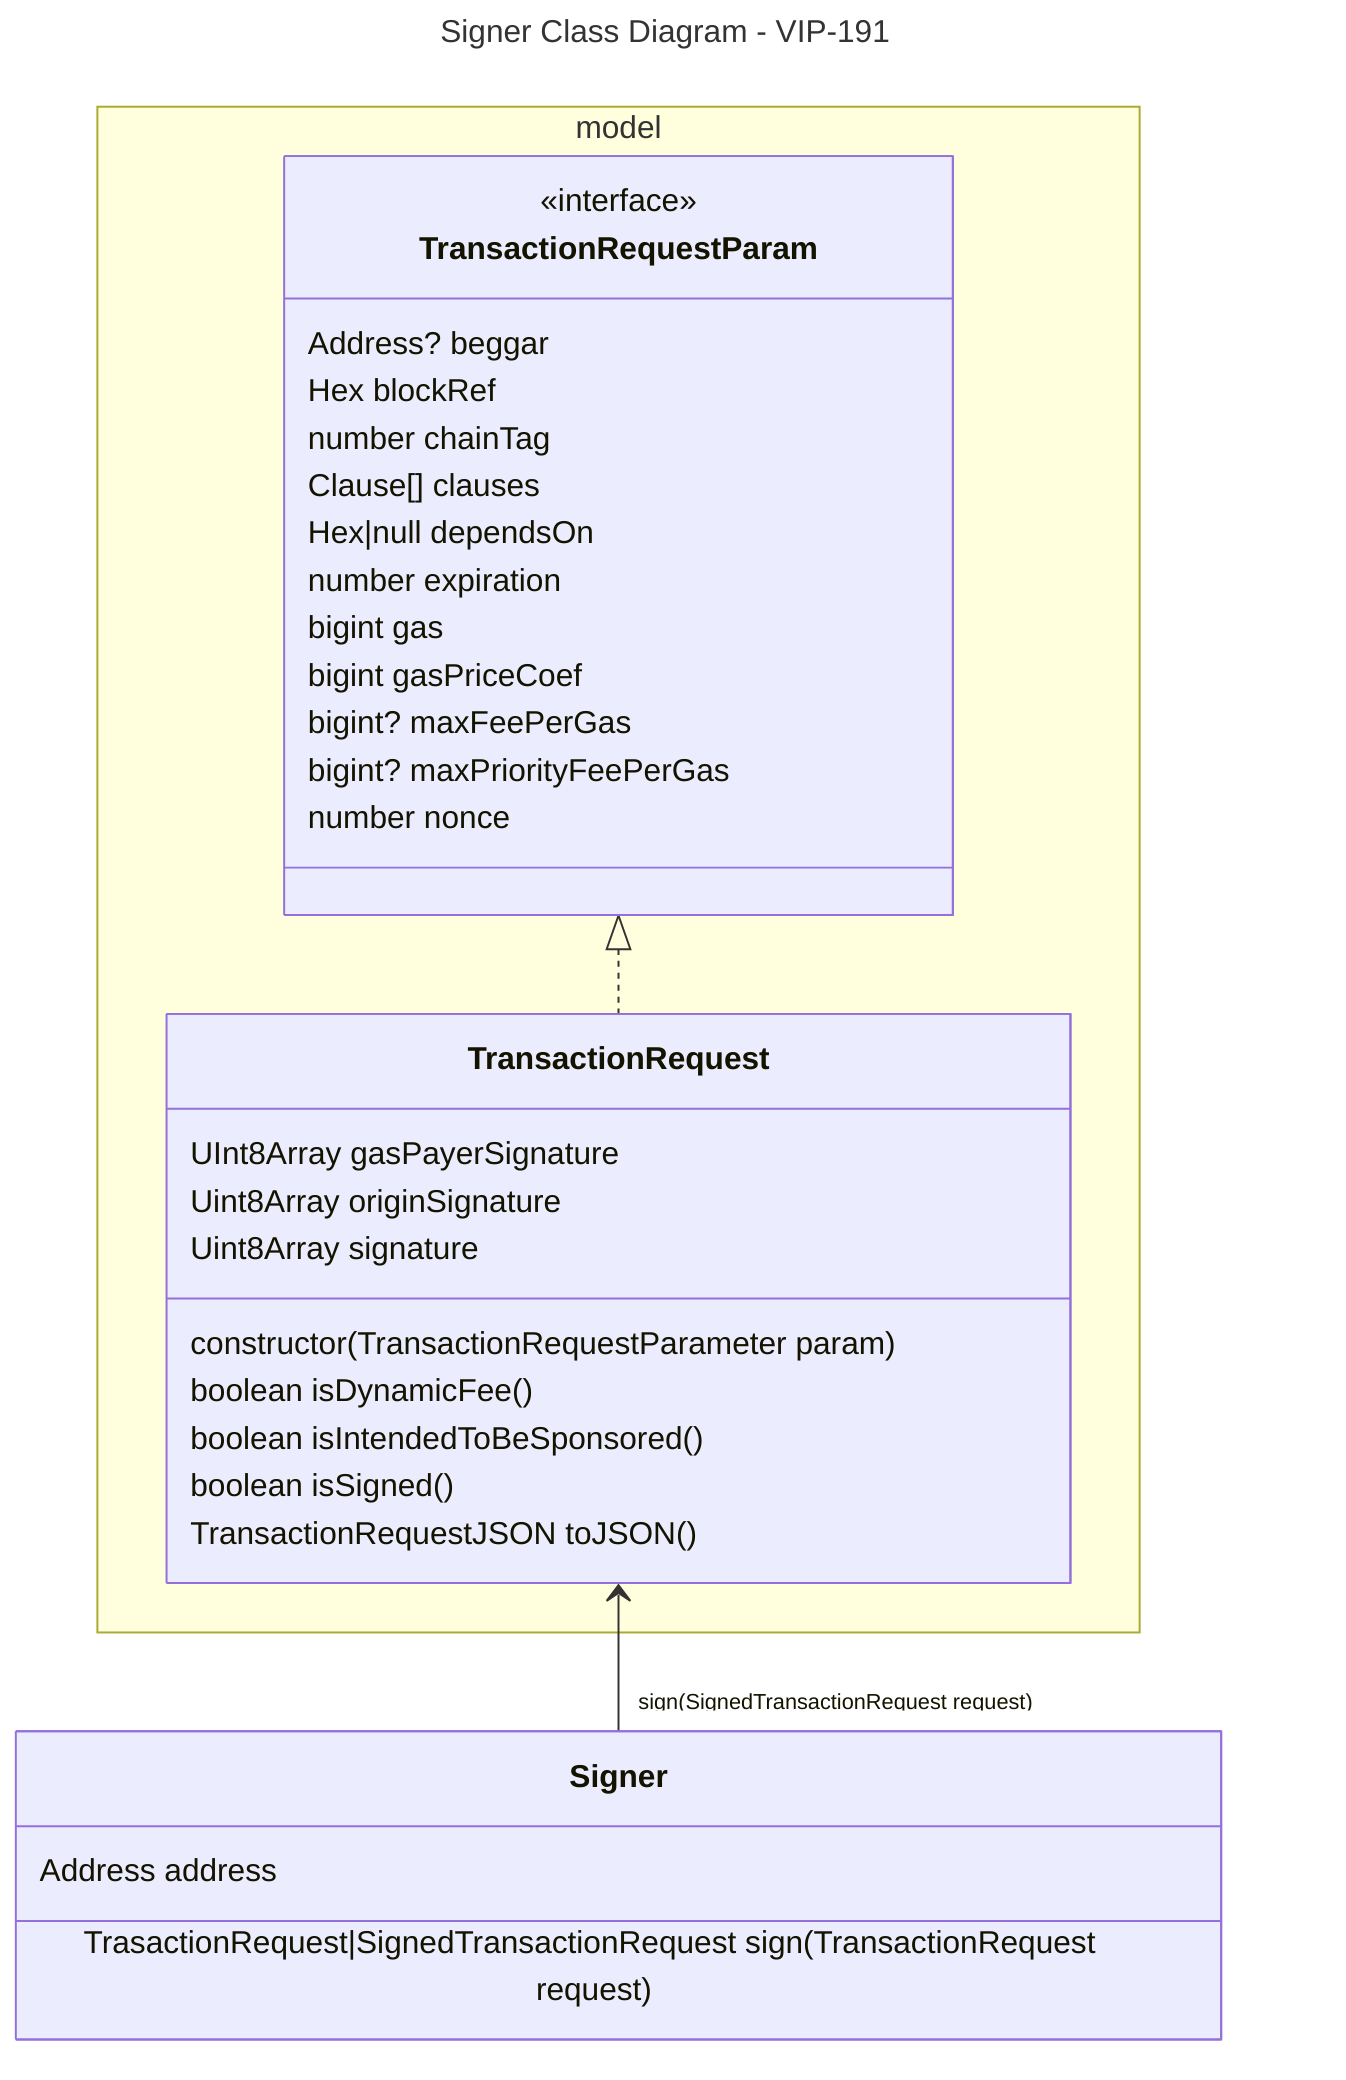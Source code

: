 ---
title: Signer Class Diagram - VIP-191
---
classDiagram
    namespace model {
        class TransactionRequest {
            UInt8Array gasPayerSignature
            Uint8Array originSignature
            Uint8Array signature
            constructor(TransactionRequestParameter param)
            boolean isDynamicFee()
            boolean isIntendedToBeSponsored()
            boolean isSigned()
            TransactionRequestJSON toJSON()
        }
        class TransactionRequestParam {
            <<interface>>
            Address? beggar
            Hex blockRef
            number chainTag
            Clause[] clauses
            Hex|null dependsOn
            number expiration
            bigint gas
            bigint gasPriceCoef
            bigint? maxFeePerGas
            bigint? maxPriorityFeePerGas
            number nonce
        }
    }
    class Signer {
        Address address
        TrasactionRequest|SignedTransactionRequest sign(TransactionRequest request)
    }
    TransactionRequestParam <|.. TransactionRequest

    TransactionRequest <-- "sign(SignedTransactionRequest request)" Signer
